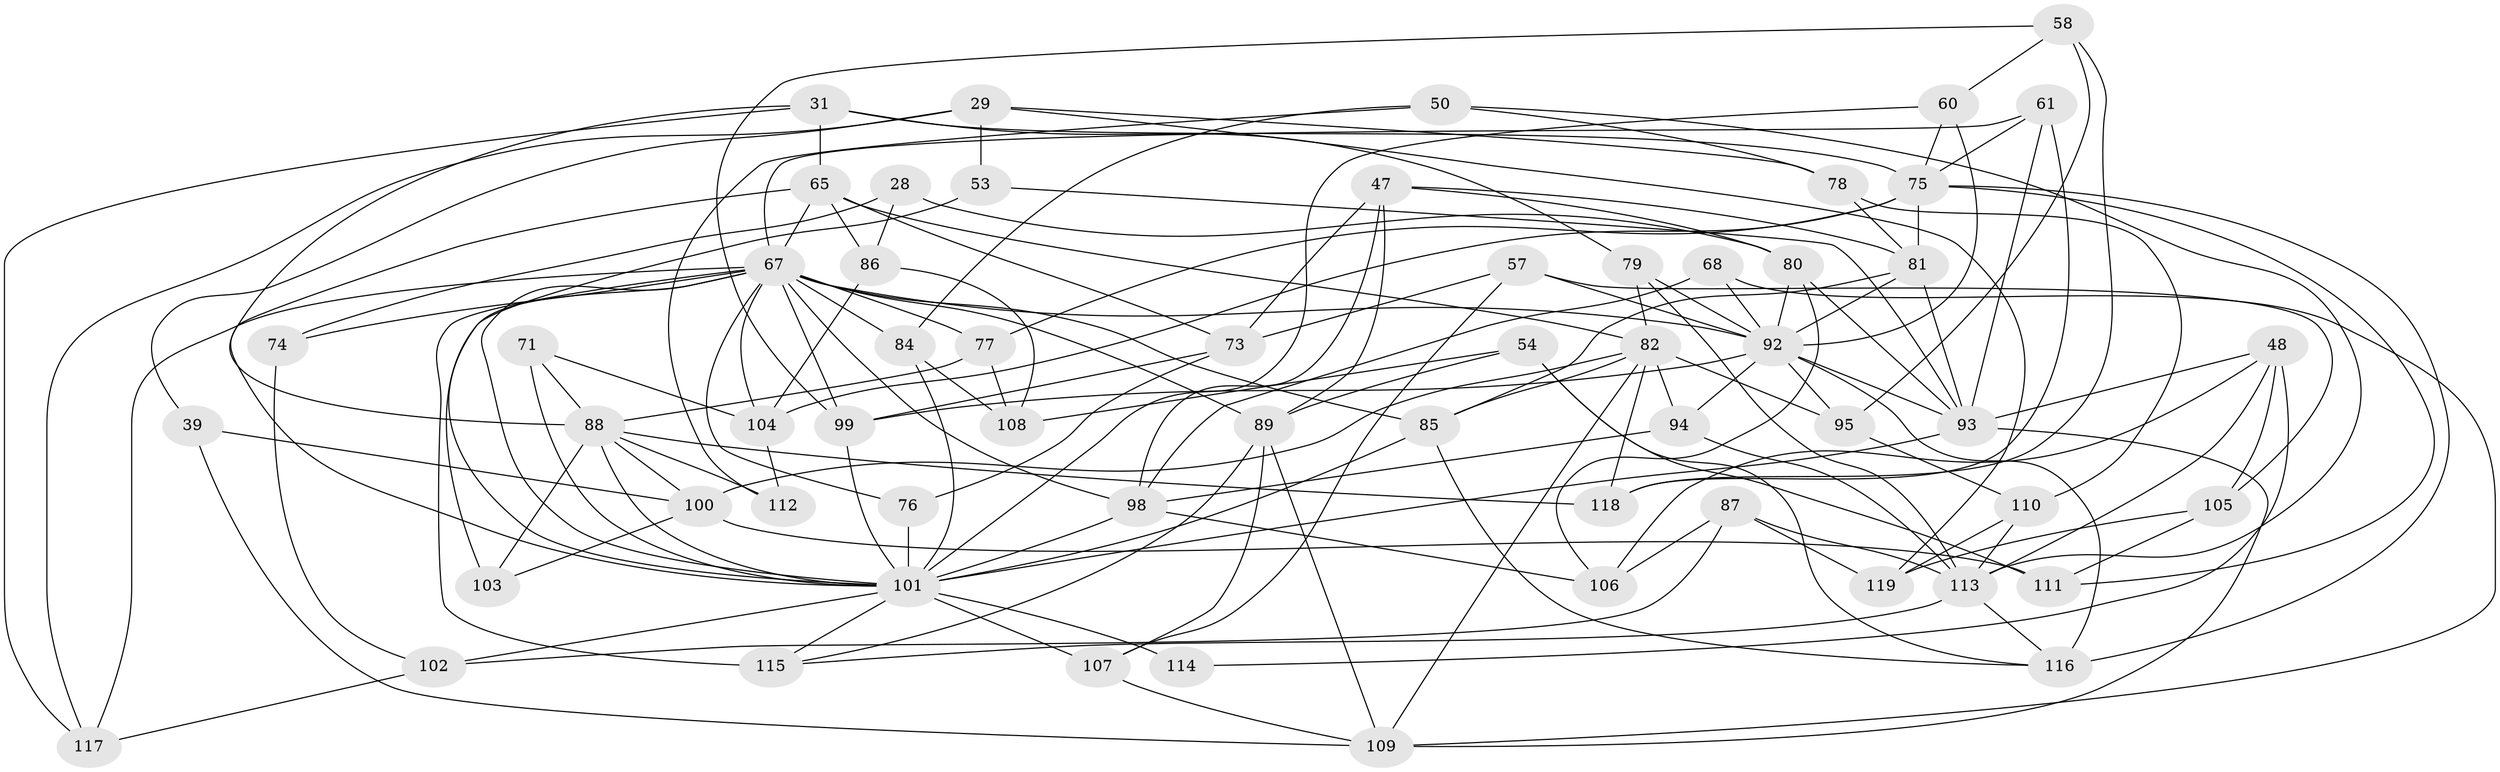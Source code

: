 // original degree distribution, {4: 1.0}
// Generated by graph-tools (version 1.1) at 2025/59/03/09/25 04:59:24]
// undirected, 59 vertices, 149 edges
graph export_dot {
graph [start="1"]
  node [color=gray90,style=filled];
  28;
  29 [super="+6"];
  31 [super="+19"];
  39;
  47 [super="+43"];
  48 [super="+34"];
  50;
  53;
  54;
  57;
  58;
  60;
  61;
  65 [super="+63+36"];
  67 [super="+14+52+40"];
  68;
  71;
  73 [super="+24"];
  74;
  75 [super="+72"];
  76;
  77;
  78;
  79;
  80 [super="+11"];
  81 [super="+20+23"];
  82 [super="+22+59"];
  84;
  85 [super="+33"];
  86;
  87;
  88 [super="+35+64"];
  89 [super="+27+62"];
  92 [super="+70+90"];
  93 [super="+91+56"];
  94;
  95;
  98 [super="+18+97"];
  99 [super="+51"];
  100 [super="+32"];
  101 [super="+25+83+96"];
  102;
  103;
  104 [super="+10"];
  105;
  106;
  107;
  108;
  109 [super="+45"];
  110;
  111;
  112;
  113 [super="+49"];
  114;
  115 [super="+37"];
  116 [super="+46"];
  117;
  118;
  119;
  28 -- 86;
  28 -- 74;
  28 -- 80 [weight=2];
  29 -- 78;
  29 -- 117;
  29 -- 53 [weight=2];
  29 -- 119;
  29 -- 39;
  31 -- 65 [weight=2];
  31 -- 117;
  31 -- 79;
  31 -- 88;
  31 -- 75;
  39 -- 100 [weight=2];
  39 -- 109;
  47 -- 89 [weight=2];
  47 -- 81;
  47 -- 73;
  47 -- 80;
  47 -- 98;
  48 -- 106;
  48 -- 113;
  48 -- 105;
  48 -- 114;
  48 -- 93 [weight=2];
  50 -- 84;
  50 -- 112;
  50 -- 113;
  50 -- 78;
  53 -- 93;
  53 -- 101;
  54 -- 111;
  54 -- 108;
  54 -- 116;
  54 -- 89;
  57 -- 107;
  57 -- 73;
  57 -- 105;
  57 -- 92;
  58 -- 95;
  58 -- 60;
  58 -- 118;
  58 -- 99;
  60 -- 75;
  60 -- 101;
  60 -- 92;
  61 -- 118;
  61 -- 67;
  61 -- 93;
  61 -- 75;
  65 -- 73;
  65 -- 67 [weight=2];
  65 -- 86;
  65 -- 82;
  65 -- 101;
  67 -- 115 [weight=3];
  67 -- 104;
  67 -- 98;
  67 -- 84;
  67 -- 103 [weight=2];
  67 -- 77;
  67 -- 85 [weight=2];
  67 -- 99;
  67 -- 74 [weight=2];
  67 -- 76;
  67 -- 117;
  67 -- 92 [weight=2];
  67 -- 89 [weight=2];
  67 -- 101;
  68 -- 98 [weight=2];
  68 -- 109;
  68 -- 92;
  71 -- 104;
  71 -- 88 [weight=2];
  71 -- 101;
  73 -- 99 [weight=2];
  73 -- 76;
  74 -- 102;
  75 -- 111;
  75 -- 116;
  75 -- 104;
  75 -- 81;
  75 -- 77;
  76 -- 101 [weight=2];
  77 -- 108;
  77 -- 88;
  78 -- 81;
  78 -- 110;
  79 -- 82;
  79 -- 113;
  79 -- 92;
  80 -- 93;
  80 -- 106;
  80 -- 92;
  81 -- 85;
  81 -- 93 [weight=3];
  81 -- 92;
  82 -- 118;
  82 -- 94;
  82 -- 85;
  82 -- 100;
  82 -- 109;
  82 -- 95;
  84 -- 108;
  84 -- 101;
  85 -- 116;
  85 -- 101;
  86 -- 108;
  86 -- 104;
  87 -- 106;
  87 -- 119;
  87 -- 102;
  87 -- 113;
  88 -- 112;
  88 -- 100;
  88 -- 118;
  88 -- 101 [weight=4];
  88 -- 103;
  89 -- 115;
  89 -- 107;
  89 -- 109;
  92 -- 116 [weight=2];
  92 -- 99;
  92 -- 93;
  92 -- 95;
  92 -- 94;
  93 -- 101 [weight=2];
  93 -- 109;
  94 -- 113;
  94 -- 98;
  95 -- 110;
  98 -- 101 [weight=2];
  98 -- 106;
  99 -- 101;
  100 -- 111;
  100 -- 103;
  101 -- 114 [weight=3];
  101 -- 102;
  101 -- 107;
  101 -- 115;
  102 -- 117;
  104 -- 112 [weight=2];
  105 -- 119;
  105 -- 111;
  107 -- 109;
  110 -- 119;
  110 -- 113;
  113 -- 116;
  113 -- 115;
}
